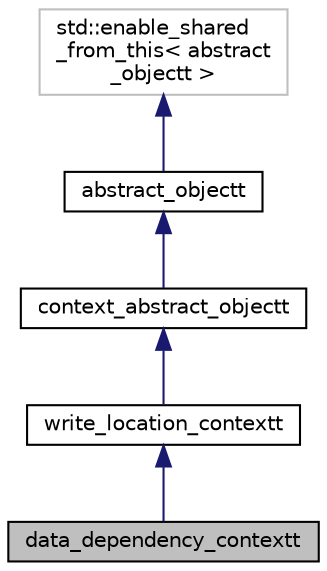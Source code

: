 digraph "data_dependency_contextt"
{
 // LATEX_PDF_SIZE
  bgcolor="transparent";
  edge [fontname="Helvetica",fontsize="10",labelfontname="Helvetica",labelfontsize="10"];
  node [fontname="Helvetica",fontsize="10",shape=record];
  Node1 [label="data_dependency_contextt",height=0.2,width=0.4,color="black", fillcolor="grey75", style="filled", fontcolor="black",tooltip=" "];
  Node2 -> Node1 [dir="back",color="midnightblue",fontsize="10",style="solid",fontname="Helvetica"];
  Node2 [label="write_location_contextt",height=0.2,width=0.4,color="black",URL="$classwrite__location__contextt.html",tooltip="General implementation of an abstract_objectt which tracks the last written locations for a given abs..."];
  Node3 -> Node2 [dir="back",color="midnightblue",fontsize="10",style="solid",fontname="Helvetica"];
  Node3 [label="context_abstract_objectt",height=0.2,width=0.4,color="black",URL="$classcontext__abstract__objectt.html",tooltip=" "];
  Node4 -> Node3 [dir="back",color="midnightblue",fontsize="10",style="solid",fontname="Helvetica"];
  Node4 [label="abstract_objectt",height=0.2,width=0.4,color="black",URL="$classabstract__objectt.html",tooltip=" "];
  Node5 -> Node4 [dir="back",color="midnightblue",fontsize="10",style="solid",fontname="Helvetica"];
  Node5 [label="std::enable_shared\l_from_this\< abstract\l_objectt \>",height=0.2,width=0.4,color="grey75",tooltip=" "];
}
